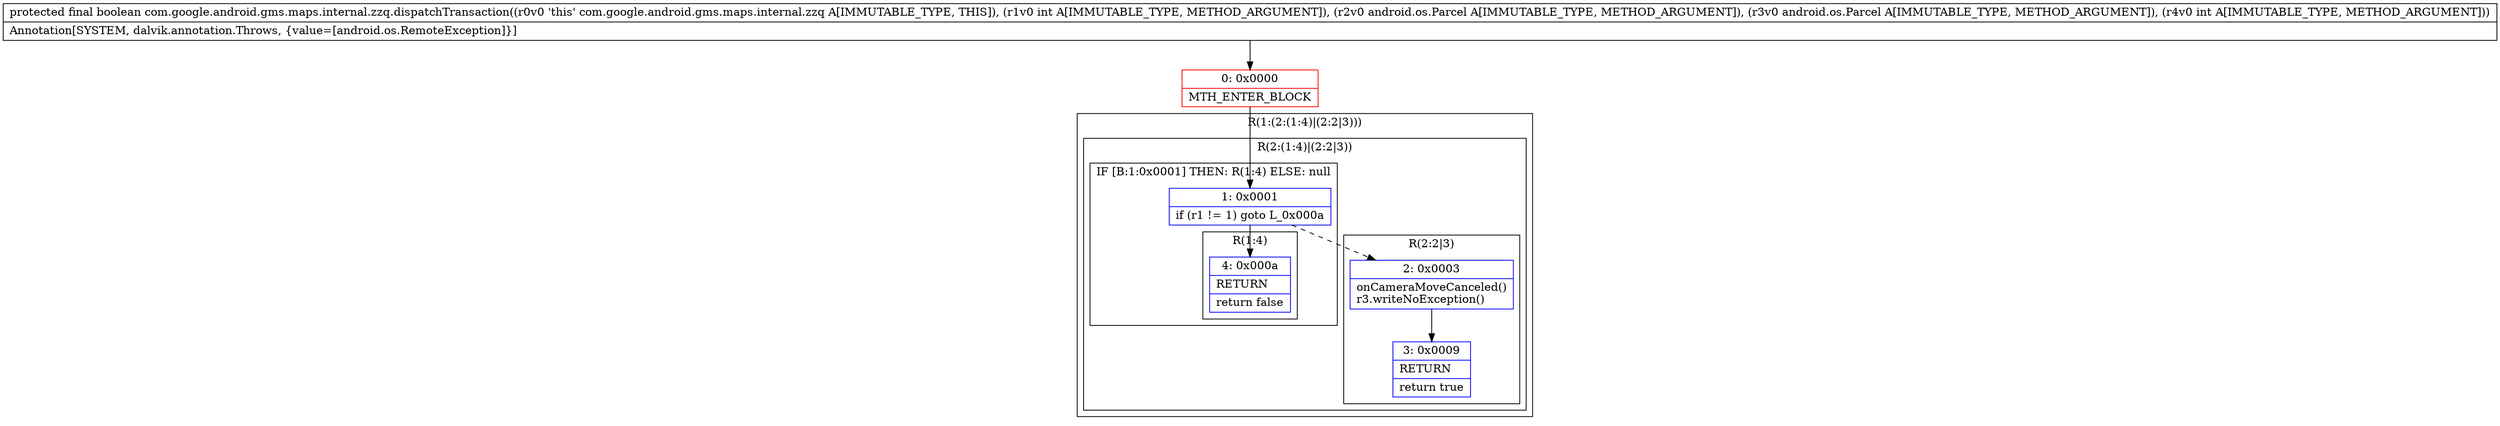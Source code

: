 digraph "CFG forcom.google.android.gms.maps.internal.zzq.dispatchTransaction(ILandroid\/os\/Parcel;Landroid\/os\/Parcel;I)Z" {
subgraph cluster_Region_323234320 {
label = "R(1:(2:(1:4)|(2:2|3)))";
node [shape=record,color=blue];
subgraph cluster_Region_1841816922 {
label = "R(2:(1:4)|(2:2|3))";
node [shape=record,color=blue];
subgraph cluster_IfRegion_149066824 {
label = "IF [B:1:0x0001] THEN: R(1:4) ELSE: null";
node [shape=record,color=blue];
Node_1 [shape=record,label="{1\:\ 0x0001|if (r1 != 1) goto L_0x000a\l}"];
subgraph cluster_Region_1390148753 {
label = "R(1:4)";
node [shape=record,color=blue];
Node_4 [shape=record,label="{4\:\ 0x000a|RETURN\l|return false\l}"];
}
}
subgraph cluster_Region_1618823280 {
label = "R(2:2|3)";
node [shape=record,color=blue];
Node_2 [shape=record,label="{2\:\ 0x0003|onCameraMoveCanceled()\lr3.writeNoException()\l}"];
Node_3 [shape=record,label="{3\:\ 0x0009|RETURN\l|return true\l}"];
}
}
}
Node_0 [shape=record,color=red,label="{0\:\ 0x0000|MTH_ENTER_BLOCK\l}"];
MethodNode[shape=record,label="{protected final boolean com.google.android.gms.maps.internal.zzq.dispatchTransaction((r0v0 'this' com.google.android.gms.maps.internal.zzq A[IMMUTABLE_TYPE, THIS]), (r1v0 int A[IMMUTABLE_TYPE, METHOD_ARGUMENT]), (r2v0 android.os.Parcel A[IMMUTABLE_TYPE, METHOD_ARGUMENT]), (r3v0 android.os.Parcel A[IMMUTABLE_TYPE, METHOD_ARGUMENT]), (r4v0 int A[IMMUTABLE_TYPE, METHOD_ARGUMENT]))  | Annotation[SYSTEM, dalvik.annotation.Throws, \{value=[android.os.RemoteException]\}]\l}"];
MethodNode -> Node_0;
Node_1 -> Node_2[style=dashed];
Node_1 -> Node_4;
Node_2 -> Node_3;
Node_0 -> Node_1;
}

